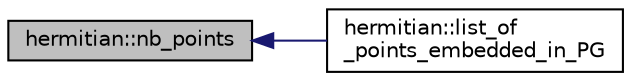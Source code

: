 digraph "hermitian::nb_points"
{
  edge [fontname="Helvetica",fontsize="10",labelfontname="Helvetica",labelfontsize="10"];
  node [fontname="Helvetica",fontsize="10",shape=record];
  rankdir="LR";
  Node225 [label="hermitian::nb_points",height=0.2,width=0.4,color="black", fillcolor="grey75", style="filled", fontcolor="black"];
  Node225 -> Node226 [dir="back",color="midnightblue",fontsize="10",style="solid",fontname="Helvetica"];
  Node226 [label="hermitian::list_of\l_points_embedded_in_PG",height=0.2,width=0.4,color="black", fillcolor="white", style="filled",URL="$d4/d11/classhermitian.html#aeca5f1aa7d9a4672724e496948172a8e"];
}
